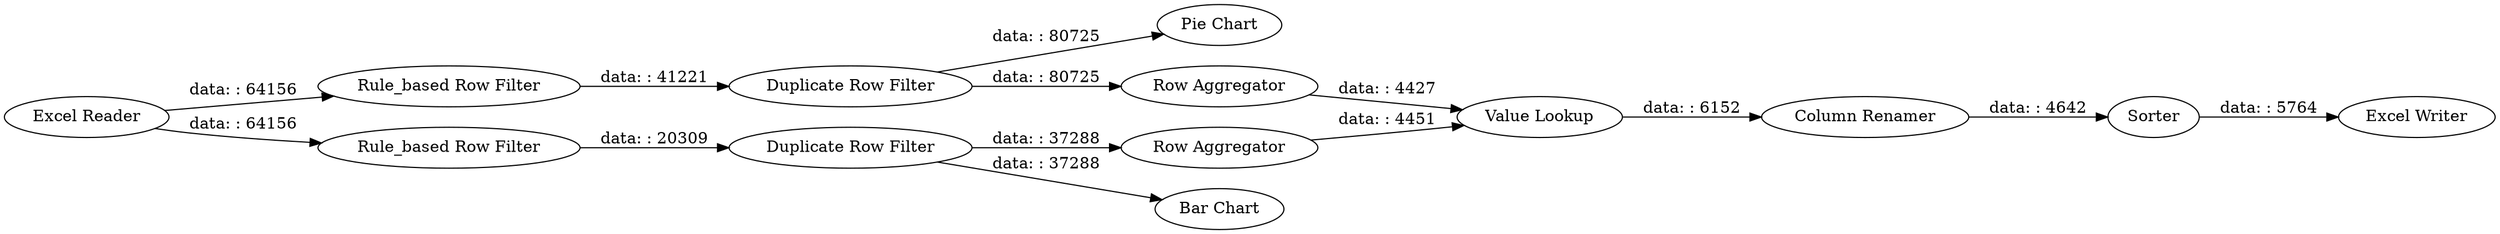 digraph {
	"-424630637749515346_4" [label="Duplicate Row Filter"]
	"-424630637749515346_7" [label="Rule_based Row Filter"]
	"-424630637749515346_2" [label="Rule_based Row Filter"]
	"-424630637749515346_3" [label="Excel Reader"]
	"-424630637749515346_16" [label=Sorter]
	"-424630637749515346_10" [label="Duplicate Row Filter"]
	"-424630637749515346_19" [label="Excel Writer"]
	"-424630637749515346_18" [label="Pie Chart"]
	"-424630637749515346_12" [label="Row Aggregator"]
	"-424630637749515346_14" [label="Value Lookup"]
	"-424630637749515346_15" [label="Column Renamer"]
	"-424630637749515346_17" [label="Bar Chart"]
	"-424630637749515346_11" [label="Row Aggregator"]
	"-424630637749515346_7" -> "-424630637749515346_4" [label="data: : 41221"]
	"-424630637749515346_3" -> "-424630637749515346_2" [label="data: : 64156"]
	"-424630637749515346_3" -> "-424630637749515346_7" [label="data: : 64156"]
	"-424630637749515346_4" -> "-424630637749515346_11" [label="data: : 80725"]
	"-424630637749515346_10" -> "-424630637749515346_17" [label="data: : 37288"]
	"-424630637749515346_10" -> "-424630637749515346_12" [label="data: : 37288"]
	"-424630637749515346_11" -> "-424630637749515346_14" [label="data: : 4427"]
	"-424630637749515346_16" -> "-424630637749515346_19" [label="data: : 5764"]
	"-424630637749515346_2" -> "-424630637749515346_10" [label="data: : 20309"]
	"-424630637749515346_14" -> "-424630637749515346_15" [label="data: : 6152"]
	"-424630637749515346_12" -> "-424630637749515346_14" [label="data: : 4451"]
	"-424630637749515346_15" -> "-424630637749515346_16" [label="data: : 4642"]
	"-424630637749515346_4" -> "-424630637749515346_18" [label="data: : 80725"]
	rankdir=LR
}
